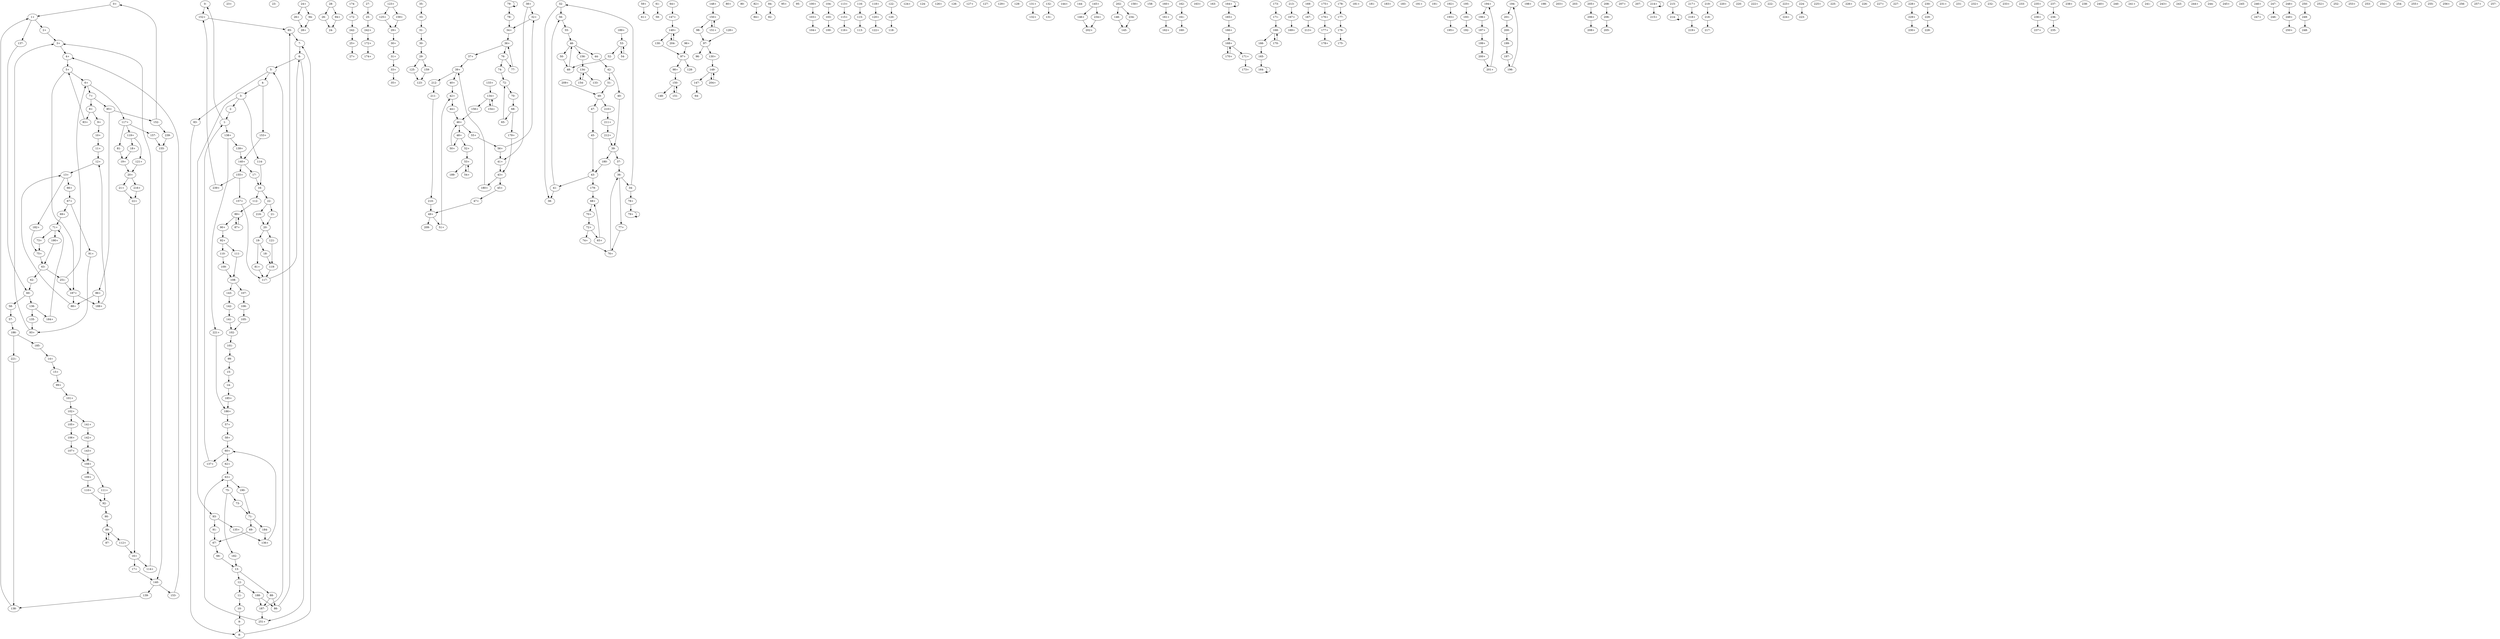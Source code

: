 digraph adj {
graph [k=21]
edge [d=-20]
"0+" [l=33 C=106]
"0-" [l=33 C=106]
"1+" [l=26 C=126]
"1-" [l=26 C=126]
"2+" [l=32 C=177]
"2-" [l=32 C=177]
"3+" [l=21 C=55]
"3-" [l=21 C=55]
"4+" [l=21 C=63]
"4-" [l=21 C=63]
"5+" [l=21 C=70]
"5-" [l=21 C=70]
"6+" [l=22 C=125]
"6-" [l=22 C=125]
"7+" [l=21 C=44]
"7-" [l=21 C=44]
"8+" [l=22 C=59]
"8-" [l=22 C=59]
"9+" [l=28 C=250]
"9-" [l=28 C=250]
"10+" [l=23 C=91]
"10-" [l=23 C=91]
"11+" [l=25 C=141]
"11-" [l=25 C=141]
"12+" [l=25 C=180]
"12-" [l=25 C=180]
"13+" [l=23 C=141]
"13-" [l=23 C=141]
"14+" [l=90 C=1421]
"14-" [l=90 C=1421]
"15+" [l=41 C=571]
"15-" [l=41 C=571]
"16+" [l=23 C=74]
"16-" [l=23 C=74]
"17+" [l=125 C=949]
"17-" [l=125 C=949]
"18+" [l=40 C=48]
"18-" [l=40 C=48]
"19+" [l=27 C=52]
"19-" [l=27 C=52]
"20+" [l=68 C=625]
"20-" [l=68 C=625]
"21+" [l=41 C=302]
"21-" [l=41 C=302]
"22+" [l=37 C=258]
"22-" [l=37 C=258]
"23+" [l=142 C=456]
"23-" [l=142 C=456]
"24+" [l=133 C=611]
"24-" [l=133 C=611]
"25+" [l=47 C=137]
"25-" [l=47 C=137]
"26+" [l=32 C=37]
"26-" [l=32 C=37]
"27+" [l=63 C=185]
"27-" [l=63 C=185]
"28+" [l=157 C=640]
"28-" [l=157 C=640]
"29+" [l=116 C=400]
"29-" [l=116 C=400]
"30+" [l=41 C=98]
"30-" [l=41 C=98]
"31+" [l=62 C=269]
"31-" [l=62 C=269]
"32+" [l=63 C=288]
"32-" [l=63 C=288]
"33+" [l=35 C=49]
"33-" [l=35 C=49]
"34+" [l=21 C=14]
"34-" [l=21 C=14]
"35+" [l=88 C=251]
"35-" [l=88 C=251]
"36+" [l=21 C=22]
"36-" [l=21 C=22]
"37+" [l=34 C=112]
"37-" [l=34 C=112]
"38+" [l=35 C=38]
"38-" [l=35 C=38]
"39+" [l=26 C=74]
"39-" [l=26 C=74]
"40+" [l=41 C=201]
"40-" [l=41 C=201]
"41+" [l=44 C=96]
"41-" [l=44 C=96]
"42+" [l=22 C=36]
"42-" [l=22 C=36]
"43+" [l=21 C=10]
"43-" [l=21 C=10]
"44+" [l=24 C=64]
"44-" [l=24 C=64]
"45+" [l=25 C=20]
"45-" [l=25 C=20]
"46+" [l=21 C=23]
"46-" [l=21 C=23]
"47+" [l=22 C=12]
"47-" [l=22 C=12]
"48+" [l=24 C=58]
"48-" [l=24 C=58]
"49+" [l=24 C=36]
"49-" [l=24 C=36]
"50+" [l=34 C=98]
"50-" [l=34 C=98]
"51+" [l=23 C=18]
"51-" [l=23 C=18]
"52+" [l=26 C=40]
"52-" [l=26 C=40]
"53+" [l=22 C=162]
"53-" [l=22 C=162]
"54+" [l=22 C=151]
"54-" [l=22 C=151]
"55+" [l=21 C=8]
"55-" [l=21 C=8]
"56+" [l=46 C=156]
"56-" [l=46 C=156]
"57+" [l=41 C=280]
"57-" [l=41 C=280]
"58+" [l=23 C=45]
"58-" [l=23 C=45]
"59+" [l=78 C=184]
"59-" [l=78 C=184]
"60+" [l=25 C=225]
"60-" [l=25 C=225]
"61+" [l=76 C=160]
"61-" [l=76 C=160]
"62+" [l=21 C=33]
"62-" [l=21 C=33]
"63+" [l=26 C=225]
"63-" [l=26 C=225]
"64+" [l=118 C=400]
"64-" [l=118 C=400]
"65+" [l=31 C=119]
"65-" [l=31 C=119]
"66+" [l=21 C=38]
"66-" [l=21 C=38]
"67+" [l=29 C=385]
"67-" [l=29 C=385]
"68+" [l=29 C=178]
"68-" [l=29 C=178]
"69+" [l=21 C=29]
"69-" [l=21 C=29]
"70+" [l=22 C=46]
"70-" [l=22 C=46]
"71+" [l=25 C=177]
"71-" [l=25 C=177]
"72+" [l=21 C=19]
"72-" [l=21 C=19]
"73+" [l=25 C=128]
"73-" [l=25 C=128]
"74+" [l=23 C=23]
"74-" [l=23 C=23]
"75+" [l=27 C=199]
"75-" [l=27 C=199]
"76+" [l=31 C=149]
"76-" [l=31 C=149]
"77+" [l=30 C=64]
"77-" [l=30 C=64]
"78+" [l=29 C=57]
"78-" [l=29 C=57]
"79+" [l=40 C=144]
"79-" [l=40 C=144]
"80+" [l=338 C=975]
"80-" [l=338 C=975]
"81+" [l=43 C=96]
"81-" [l=43 C=96]
"82+" [l=51 C=88]
"82-" [l=51 C=88]
"83+" [l=50 C=157]
"83-" [l=50 C=157]
"84+" [l=59 C=134]
"84-" [l=59 C=134]
"85+" [l=36 C=333]
"85-" [l=36 C=333]
"86+" [l=25 C=59]
"86-" [l=25 C=59]
"87+" [l=50 C=346]
"87-" [l=50 C=346]
"88+" [l=22 C=26]
"88-" [l=22 C=26]
"89+" [l=21 C=23]
"89-" [l=21 C=23]
"90+" [l=50 C=339]
"90-" [l=50 C=339]
"91+" [l=21 C=16]
"91-" [l=21 C=16]
"92+" [l=34 C=219]
"92-" [l=34 C=219]
"93+" [l=29 C=285]
"93-" [l=29 C=285]
"94+" [l=31 C=34]
"94-" [l=31 C=34]
"95+" [l=206 C=652]
"95-" [l=206 C=652]
"96+" [l=93 C=264]
"96-" [l=93 C=264]
"97+" [l=23 C=12]
"97-" [l=23 C=12]
"98+" [l=62 C=125]
"98-" [l=62 C=125]
"99+" [l=27 C=157]
"99-" [l=27 C=157]
"100+" [l=40 C=64]
"100-" [l=40 C=64]
"101+" [l=27 C=145]
"101-" [l=27 C=145]
"102+" [l=32 C=234]
"102-" [l=32 C=234]
"103+" [l=41 C=42]
"103-" [l=41 C=42]
"104+" [l=55 C=102]
"104-" [l=55 C=102]
"105+" [l=22 C=36]
"105-" [l=22 C=36]
"106+" [l=31 C=213]
"106-" [l=31 C=213]
"107+" [l=28 C=150]
"107-" [l=28 C=150]
"108+" [l=23 C=67]
"108-" [l=23 C=67]
"109+" [l=29 C=27]
"109-" [l=29 C=27]
"110+" [l=32 C=46]
"110-" [l=32 C=46]
"111+" [l=41 C=363]
"111-" [l=41 C=363]
"112+" [l=61 C=457]
"112-" [l=61 C=457]
"113+" [l=87 C=257]
"113-" [l=87 C=257]
"114+" [l=25 C=50]
"114-" [l=25 C=50]
"115+" [l=41 C=68]
"115-" [l=41 C=68]
"116+" [l=34 C=52]
"116-" [l=34 C=52]
"117+" [l=21 C=19]
"117-" [l=21 C=19]
"118+" [l=46 C=90]
"118-" [l=46 C=90]
"119+" [l=23 C=16]
"119-" [l=23 C=16]
"120+" [l=50 C=69]
"120-" [l=50 C=69]
"121+" [l=66 C=168]
"121-" [l=66 C=168]
"122+" [l=119 C=386]
"122-" [l=119 C=386]
"123+" [l=105 C=314]
"123-" [l=105 C=314]
"124+" [l=90 C=180]
"124-" [l=90 C=180]
"125+" [l=41 C=42]
"125-" [l=41 C=42]
"126+" [l=77 C=227]
"126-" [l=77 C=227]
"127+" [l=195 C=417]
"127-" [l=195 C=417]
"128+" [l=130 C=264]
"128-" [l=130 C=264]
"129+" [l=106 C=273]
"129-" [l=106 C=273]
"130+" [l=93 C=193]
"130-" [l=93 C=193]
"131+" [l=91 C=146]
"131-" [l=91 C=146]
"132+" [l=64 C=127]
"132-" [l=64 C=127]
"133+" [l=101 C=441]
"133-" [l=101 C=441]
"134+" [l=22 C=25]
"134-" [l=22 C=25]
"135+" [l=21 C=18]
"135-" [l=21 C=18]
"136+" [l=22 C=57]
"136-" [l=22 C=57]
"137+" [l=31 C=117]
"137-" [l=31 C=117]
"138+" [l=25 C=59]
"138-" [l=25 C=59]
"139+" [l=54 C=293]
"139-" [l=54 C=293]
"140+" [l=21 C=17]
"140-" [l=21 C=17]
"141+" [l=29 C=34]
"141-" [l=29 C=34]
"142+" [l=23 C=18]
"142-" [l=23 C=18]
"143+" [l=29 C=27]
"143-" [l=29 C=27]
"144+" [l=238 C=477]
"144-" [l=238 C=477]
"145+" [l=156 C=518]
"145-" [l=156 C=518]
"146+" [l=39 C=40]
"146-" [l=39 C=40]
"147+" [l=52 C=96]
"147-" [l=52 C=96]
"148+" [l=53 C=99]
"148-" [l=53 C=99]
"149+" [l=23 C=15]
"149-" [l=23 C=15]
"150+" [l=26 C=56]
"150-" [l=26 C=56]
"151+" [l=21 C=6]
"151-" [l=21 C=6]
"152+" [l=23 C=39]
"152-" [l=23 C=39]
"153+" [l=26 C=49]
"153-" [l=26 C=49]
"154+" [l=77 C=285]
"154-" [l=77 C=285]
"155+" [l=23 C=35]
"155-" [l=23 C=35]
"156+" [l=43 C=66]
"156-" [l=43 C=66]
"157+" [l=22 C=16]
"157-" [l=22 C=16]
"158+" [l=150 C=612]
"158-" [l=150 C=612]
"159+" [l=41 C=42]
"159-" [l=41 C=42]
"160+" [l=44 C=62]
"160-" [l=44 C=62]
"161+" [l=33 C=26]
"161-" [l=33 C=26]
"162+" [l=79 C=200]
"162-" [l=79 C=200]
"163+" [l=175 C=589]
"163-" [l=175 C=589]
"164+" [l=30 C=39]
"164-" [l=30 C=39]
"165+" [l=42 C=130]
"165-" [l=42 C=130]
"166+" [l=22 C=12]
"166-" [l=22 C=12]
"167+" [l=56 C=119]
"167-" [l=56 C=119]
"168+" [l=23 C=36]
"168-" [l=23 C=36]
"169+" [l=62 C=206]
"169-" [l=62 C=206]
"170+" [l=23 C=18]
"170-" [l=23 C=18]
"171+" [l=30 C=60]
"171-" [l=30 C=60]
"172+" [l=41 C=74]
"172-" [l=41 C=74]
"173+" [l=47 C=168]
"173-" [l=47 C=168]
"174+" [l=52 C=161]
"174-" [l=52 C=161]
"175+" [l=100 C=436]
"175-" [l=100 C=436]
"176+" [l=22 C=14]
"176-" [l=22 C=14]
"177+" [l=24 C=20]
"177-" [l=24 C=20]
"178+" [l=87 C=207]
"178-" [l=87 C=207]
"179+" [l=46 C=195]
"179-" [l=46 C=195]
"180+" [l=59 C=153]
"180-" [l=59 C=153]
"181+" [l=145 C=495]
"181-" [l=145 C=495]
"182+" [l=41 C=131]
"182-" [l=41 C=131]
"183+" [l=226 C=645]
"183-" [l=226 C=645]
"184+" [l=21 C=10]
"184-" [l=21 C=10]
"185+" [l=32 C=76]
"185-" [l=32 C=76]
"186+" [l=31 C=145]
"186-" [l=31 C=145]
"187+" [l=25 C=52]
"187-" [l=25 C=52]
"188+" [l=36 C=134]
"188-" [l=36 C=134]
"189+" [l=70 C=171]
"189-" [l=70 C=171]
"190+" [l=24 C=17]
"190-" [l=24 C=17]
"191+" [l=189 C=577]
"191-" [l=189 C=577]
"192+" [l=27 C=22]
"192-" [l=27 C=22]
"193+" [l=41 C=42]
"193-" [l=41 C=42]
"194+" [l=29 C=66]
"194-" [l=29 C=66]
"195+" [l=49 C=107]
"195-" [l=49 C=107]
"196+" [l=31 C=65]
"196-" [l=31 C=65]
"197+" [l=26 C=46]
"197-" [l=26 C=46]
"198+" [l=188 C=526]
"198-" [l=188 C=526]
"199+" [l=24 C=19]
"199-" [l=24 C=19]
"200+" [l=21 C=7]
"200-" [l=21 C=7]
"201+" [l=69 C=100]
"201-" [l=69 C=100]
"202+" [l=131 C=377]
"202-" [l=131 C=377]
"203+" [l=106 C=274]
"203-" [l=106 C=274]
"204+" [l=24 C=8]
"204-" [l=24 C=8]
"205+" [l=110 C=536]
"205-" [l=110 C=536]
"206+" [l=41 C=42]
"206-" [l=41 C=42]
"207+" [l=140 C=426]
"207-" [l=140 C=426]
"208+" [l=90 C=217]
"208-" [l=90 C=217]
"209+" [l=50 C=61]
"209-" [l=50 C=61]
"210+" [l=27 C=25]
"210-" [l=27 C=25]
"211+" [l=25 C=28]
"211-" [l=25 C=28]
"212+" [l=22 C=8]
"212-" [l=22 C=8]
"213+" [l=47 C=92]
"213-" [l=47 C=92]
"214+" [l=34 C=34]
"214-" [l=34 C=34]
"215+" [l=159 C=434]
"215-" [l=159 C=434]
"216+" [l=41 C=42]
"216-" [l=41 C=42]
"217+" [l=57 C=96]
"217-" [l=57 C=96]
"218+" [l=39 C=78]
"218-" [l=39 C=78]
"219+" [l=167 C=338]
"219-" [l=167 C=338]
"220+" [l=186 C=438]
"220-" [l=186 C=438]
"221+" [l=38 C=36]
"221-" [l=38 C=36]
"222+" [l=112 C=375]
"222-" [l=112 C=375]
"223+" [l=77 C=365]
"223-" [l=77 C=365]
"224+" [l=46 C=117]
"224-" [l=46 C=117]
"225+" [l=74 C=132]
"225-" [l=74 C=132]
"226+" [l=173 C=561]
"226-" [l=173 C=561]
"227+" [l=258 C=1381]
"227-" [l=258 C=1381]
"228+" [l=73 C=179]
"228-" [l=73 C=179]
"229+" [l=54 C=185]
"229-" [l=54 C=185]
"230+" [l=114 C=358]
"230-" [l=114 C=358]
"231+" [l=240 C=870]
"231-" [l=240 C=870]
"232+" [l=197 C=809]
"232-" [l=197 C=809]
"233+" [l=61 C=109]
"233-" [l=61 C=109]
"234+" [l=40 C=40]
"234-" [l=40 C=40]
"235+" [l=115 C=274]
"235-" [l=115 C=274]
"236+" [l=41 C=90]
"236-" [l=41 C=90]
"237+" [l=46 C=90]
"237-" [l=46 C=90]
"238+" [l=154 C=367]
"238-" [l=154 C=367]
"239+" [l=22 C=8]
"239-" [l=22 C=8]
"240+" [l=236 C=559]
"240-" [l=236 C=559]
"241+" [l=74 C=160]
"241-" [l=74 C=160]
"242+" [l=22 C=13]
"242-" [l=22 C=13]
"243+" [l=243 C=585]
"243-" [l=243 C=585]
"244+" [l=135 C=304]
"244-" [l=135 C=304]
"245+" [l=110 C=293]
"245-" [l=110 C=293]
"246+" [l=70 C=108]
"246-" [l=70 C=108]
"247+" [l=150 C=485]
"247-" [l=150 C=485]
"248+" [l=31 C=42]
"248-" [l=31 C=42]
"249+" [l=41 C=84]
"249-" [l=41 C=84]
"250+" [l=98 C=297]
"250-" [l=98 C=297]
"251+" [l=41 C=42]
"251-" [l=41 C=42]
"252+" [l=181 C=521]
"252-" [l=181 C=521]
"253+" [l=344 C=937]
"253-" [l=344 C=937]
"254+" [l=116 C=436]
"254-" [l=116 C=436]
"255+" [l=135 C=673]
"255-" [l=135 C=673]
"256+" [l=75 C=163]
"256-" [l=75 C=163]
"257+" [l=174 C=447]
"257-" [l=174 C=447]
"0+" -> "1+"
"0-" -> "152+"
"1+" -> "2+"
"1+" -> "137-"
"1-" -> "0-"
"1-" -> "138+"
"2+" -> "3+"
"2-" -> "1-"
"3+" -> "4+"
"3-" -> "2-"
"3-" -> "93-"
"3-" -> "114-"
"4+" -> "5+"
"4-" -> "3-"
"4-" -> "153+"
"5+" -> "6+"
"5+" -> "187+"
"5-" -> "4-"
"5-" -> "83-"
"6+" -> "7+"
"6+" -> "117+"
"6-" -> "5-"
"6-" -> "251+"
"7+" -> "8+"
"7+" -> "85+"
"7-" -> "6-"
"8+" -> "9+"
"8+" -> "83+"
"8-" -> "7-"
"9+" -> "10+"
"9-" -> "8-"
"10+" -> "11+"
"10-" -> "9-"
"11+" -> "12+"
"11-" -> "10-"
"12+" -> "13+"
"12-" -> "11-"
"12-" -> "188-"
"13+" -> "66+"
"13+" -> "182+"
"13-" -> "12-"
"13-" -> "88-"
"14+" -> "15+"
"14-" -> "185+"
"15+" -> "99+"
"15-" -> "14-"
"16+" -> "17+"
"16+" -> "114+"
"16-" -> "22-"
"16-" -> "112-"
"17+" -> "140-"
"17-" -> "16-"
"18+" -> "19+"
"18-" -> "119-"
"19+" -> "20+"
"19-" -> "18-"
"19-" -> "81+"
"20+" -> "21+"
"20+" -> "216+"
"20-" -> "19-"
"20-" -> "121-"
"21+" -> "22+"
"21-" -> "20-"
"22+" -> "16+"
"22-" -> "21-"
"22-" -> "216-"
"24+" -> "26+"
"24+" -> "94-"
"25+" -> "27+"
"25-" -> "242+"
"26+" -> "28+"
"26-" -> "24-"
"27-" -> "25-"
"28-" -> "26-"
"28-" -> "94+"
"29+" -> "30+"
"29-" -> "125-"
"29-" -> "159-"
"30+" -> "31+"
"30-" -> "29-"
"31+" -> "33+"
"31-" -> "30-"
"32+" -> "34+"
"32-" -> "38-"
"32-" -> "56-"
"33+" -> "35+"
"33-" -> "31-"
"34+" -> "36+"
"34-" -> "32-"
"34-" -> "78+"
"35-" -> "33-"
"36+" -> "37+"
"36+" -> "76-"
"36-" -> "34-"
"36-" -> "77+"
"37+" -> "39+"
"37-" -> "36-"
"38+" -> "32+"
"38+" -> "41+"
"39+" -> "40+"
"39+" -> "212-"
"39-" -> "37-"
"39-" -> "180-"
"40+" -> "42+"
"40-" -> "39-"
"41+" -> "43+"
"41-" -> "38-"
"41-" -> "56-"
"42+" -> "44+"
"42-" -> "40-"
"42-" -> "51-"
"43+" -> "45+"
"43+" -> "180+"
"43-" -> "41-"
"43-" -> "179-"
"44+" -> "46+"
"44-" -> "42-"
"45+" -> "47+"
"45-" -> "43-"
"46+" -> "48+"
"46+" -> "55+"
"46-" -> "44-"
"46-" -> "50-"
"46-" -> "156-"
"47+" -> "49+"
"47-" -> "45-"
"48+" -> "50+"
"48+" -> "52+"
"48-" -> "46-"
"49+" -> "51+"
"49+" -> "209-"
"49-" -> "47-"
"49-" -> "210+"
"50+" -> "46+"
"50-" -> "48-"
"51+" -> "42+"
"51-" -> "49-"
"52+" -> "53+"
"52-" -> "48-"
"53+" -> "54+"
"53+" -> "189-"
"53-" -> "52-"
"53-" -> "54-"
"54+" -> "53+"
"54-" -> "53-"
"55+" -> "56+"
"55-" -> "46-"
"56+" -> "32+"
"56+" -> "41+"
"56-" -> "55-"
"57+" -> "58+"
"57-" -> "186-"
"58+" -> "60+"
"58-" -> "57-"
"59+" -> "61+"
"60+" -> "62+"
"60+" -> "137+"
"60-" -> "58-"
"60-" -> "136-"
"61-" -> "59-"
"62+" -> "63+"
"62-" -> "60-"
"63+" -> "75-"
"63+" -> "190-"
"63-" -> "62-"
"63-" -> "251-"
"64+" -> "147+"
"65+" -> "68+"
"65-" -> "72-"
"66+" -> "67+"
"66-" -> "13-"
"67+" -> "69+"
"67+" -> "91+"
"67-" -> "66-"
"68+" -> "70+"
"68-" -> "65-"
"68-" -> "179+"
"69+" -> "71+"
"69-" -> "67-"
"70+" -> "72+"
"70-" -> "68-"
"71+" -> "73+"
"71+" -> "190+"
"71-" -> "69-"
"71-" -> "184-"
"72+" -> "65+"
"72+" -> "74+"
"72-" -> "70-"
"73+" -> "75+"
"73-" -> "71-"
"74+" -> "76+"
"74-" -> "72-"
"75+" -> "63-"
"75-" -> "73-"
"75-" -> "182-"
"76+" -> "36-"
"76-" -> "74-"
"76-" -> "77-"
"77+" -> "76+"
"77-" -> "36+"
"78+" -> "79+"
"78-" -> "34+"
"79+" -> "79+"
"79-" -> "78-"
"79-" -> "79-"
"81+" -> "117-"
"81-" -> "19+"
"82+" -> "84+"
"83+" -> "5+"
"83-" -> "8-"
"84-" -> "82-"
"85+" -> "86+"
"85+" -> "152-"
"85-" -> "7-"
"86+" -> "88+"
"86+" -> "188+"
"86-" -> "85-"
"87+" -> "89+"
"87-" -> "89-"
"88+" -> "13+"
"88-" -> "86-"
"88-" -> "187-"
"89+" -> "87+"
"89+" -> "90+"
"89-" -> "87-"
"89-" -> "112+"
"90+" -> "92+"
"90-" -> "89-"
"91+" -> "93+"
"91-" -> "67-"
"92+" -> "110-"
"92+" -> "111-"
"92-" -> "90-"
"93+" -> "3+"
"93-" -> "91-"
"93-" -> "135+"
"94+" -> "24-"
"94-" -> "28+"
"96+" -> "97+"
"97+" -> "98+"
"97+" -> "128-"
"97-" -> "96-"
"97-" -> "130+"
"98+" -> "150-"
"98-" -> "97-"
"99+" -> "101+"
"99-" -> "15-"
"100+" -> "103+"
"101+" -> "102+"
"101-" -> "99-"
"102+" -> "105+"
"102+" -> "141+"
"102-" -> "101-"
"103+" -> "104+"
"103-" -> "100-"
"104-" -> "103-"
"105+" -> "106+"
"105-" -> "102-"
"106+" -> "107+"
"106-" -> "105-"
"107+" -> "108+"
"107-" -> "106-"
"108+" -> "109+"
"108+" -> "111+"
"108-" -> "107-"
"108-" -> "143-"
"109+" -> "110+"
"109-" -> "108-"
"110+" -> "92-"
"110-" -> "109-"
"111+" -> "92-"
"111-" -> "108-"
"112+" -> "16+"
"112-" -> "89+"
"113+" -> "115+"
"114+" -> "3+"
"114-" -> "16-"
"115+" -> "116+"
"115-" -> "113-"
"116-" -> "115-"
"117+" -> "81-"
"117+" -> "119+"
"117+" -> "157-"
"117-" -> "6-"
"118+" -> "120+"
"119+" -> "18+"
"119+" -> "121+"
"119-" -> "117-"
"120+" -> "122+"
"120-" -> "118-"
"121+" -> "20+"
"121-" -> "119-"
"122-" -> "120-"
"123+" -> "125+"
"123+" -> "159+"
"125+" -> "29+"
"125-" -> "123-"
"128+" -> "97-"
"130+" -> "149-"
"130-" -> "97+"
"131+" -> "132+"
"132-" -> "131-"
"133+" -> "134+"
"134+" -> "154+"
"134+" -> "156+"
"134-" -> "133-"
"134-" -> "154-"
"135+" -> "136+"
"135-" -> "93+"
"136+" -> "60+"
"136-" -> "135-"
"136-" -> "184+"
"137+" -> "1-"
"137-" -> "60-"
"138+" -> "139+"
"138+" -> "221+"
"138-" -> "1+"
"139+" -> "140+"
"139-" -> "138-"
"140+" -> "17-"
"140+" -> "155+"
"140-" -> "139-"
"140-" -> "153-"
"141+" -> "142+"
"141-" -> "102-"
"142+" -> "143+"
"142-" -> "141-"
"143+" -> "108+"
"143-" -> "142-"
"145+" -> "146+"
"145+" -> "234+"
"146+" -> "202+"
"146-" -> "145-"
"147+" -> "149+"
"147-" -> "64-"
"148+" -> "150+"
"149+" -> "130-"
"149+" -> "204-"
"149-" -> "147-"
"149-" -> "204+"
"150+" -> "98-"
"150+" -> "151+"
"150-" -> "148-"
"150-" -> "151-"
"151+" -> "150+"
"151-" -> "150-"
"152+" -> "85-"
"152-" -> "0+"
"152-" -> "239-"
"153+" -> "140+"
"153-" -> "4+"
"154+" -> "134+"
"154-" -> "134-"
"155+" -> "157+"
"155+" -> "239+"
"155-" -> "140-"
"156+" -> "46+"
"156-" -> "134-"
"157+" -> "117-"
"157-" -> "155-"
"159+" -> "29+"
"159-" -> "123-"
"160+" -> "161+"
"161+" -> "162+"
"161-" -> "160-"
"162-" -> "161-"
"164+" -> "164+"
"164+" -> "165+"
"164-" -> "164-"
"165+" -> "166+"
"165-" -> "164-"
"166+" -> "168+"
"166-" -> "165-"
"167+" -> "169+"
"167-" -> "213+"
"168+" -> "170+"
"168+" -> "171+"
"168-" -> "166-"
"168-" -> "170-"
"169-" -> "167-"
"170+" -> "168+"
"170-" -> "168-"
"171+" -> "173+"
"171-" -> "168-"
"172+" -> "174+"
"172-" -> "242-"
"173-" -> "171-"
"174-" -> "172-"
"175+" -> "176+"
"176+" -> "177+"
"176-" -> "175-"
"177+" -> "178+"
"177-" -> "176-"
"178-" -> "177-"
"179+" -> "43+"
"179-" -> "68+"
"180+" -> "39+"
"180-" -> "43-"
"182+" -> "75+"
"182-" -> "13-"
"184+" -> "71+"
"184-" -> "136+"
"185+" -> "186+"
"185-" -> "14+"
"186+" -> "57+"
"186-" -> "185-"
"186-" -> "221-"
"187+" -> "88+"
"187+" -> "188+"
"187-" -> "5-"
"187-" -> "251+"
"188+" -> "12+"
"188-" -> "86-"
"188-" -> "187-"
"189+" -> "53-"
"190+" -> "63-"
"190-" -> "71-"
"192+" -> "193+"
"193+" -> "195+"
"193-" -> "192-"
"194+" -> "196+"
"194-" -> "201-"
"195-" -> "193-"
"196+" -> "197+"
"196-" -> "194-"
"197+" -> "199+"
"197-" -> "196-"
"199+" -> "200+"
"199-" -> "197-"
"200+" -> "201+"
"200-" -> "199-"
"201+" -> "194+"
"201-" -> "200-"
"202-" -> "146-"
"202-" -> "234-"
"204+" -> "149-"
"204-" -> "149+"
"205+" -> "206+"
"206+" -> "208+"
"206-" -> "205-"
"208-" -> "206-"
"209+" -> "49-"
"210+" -> "211+"
"210-" -> "49+"
"211+" -> "212+"
"211-" -> "210-"
"212+" -> "39-"
"212-" -> "211-"
"213-" -> "167+"
"214+" -> "214+"
"214+" -> "215+"
"214-" -> "214-"
"215-" -> "214-"
"216+" -> "22+"
"216-" -> "20-"
"217+" -> "218+"
"218+" -> "219+"
"218-" -> "217-"
"219-" -> "218-"
"221+" -> "186+"
"221-" -> "138-"
"223+" -> "224+"
"224-" -> "223-"
"228+" -> "229+"
"229+" -> "230+"
"229-" -> "228-"
"230-" -> "229-"
"234+" -> "202+"
"234-" -> "145-"
"235+" -> "236+"
"236+" -> "237+"
"236-" -> "235-"
"237-" -> "236-"
"239+" -> "152+"
"239-" -> "155-"
"242+" -> "172+"
"242-" -> "25+"
"246+" -> "247+"
"247-" -> "246-"
"248+" -> "249+"
"249+" -> "250+"
"249-" -> "248-"
"250-" -> "249-"
"251+" -> "63+"
"251-" -> "6+"
"251-" -> "187+"
}
